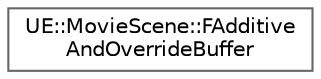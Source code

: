 digraph "Graphical Class Hierarchy"
{
 // INTERACTIVE_SVG=YES
 // LATEX_PDF_SIZE
  bgcolor="transparent";
  edge [fontname=Helvetica,fontsize=10,labelfontname=Helvetica,labelfontsize=10];
  node [fontname=Helvetica,fontsize=10,shape=box,height=0.2,width=0.4];
  rankdir="LR";
  Node0 [id="Node000000",label="UE::MovieScene::FAdditive\lAndOverrideBuffer",height=0.2,width=0.4,color="grey40", fillcolor="white", style="filled",URL="$d2/d2e/structUE_1_1MovieScene_1_1FAdditiveAndOverrideBuffer.html",tooltip="Bufffer used for additive/override values."];
}
